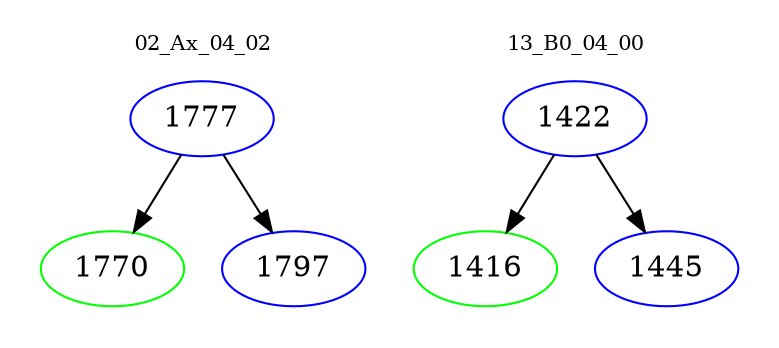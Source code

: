 digraph{
subgraph cluster_0 {
color = white
label = "02_Ax_04_02";
fontsize=10;
T0_1777 [label="1777", color="blue"]
T0_1777 -> T0_1770 [color="black"]
T0_1770 [label="1770", color="green"]
T0_1777 -> T0_1797 [color="black"]
T0_1797 [label="1797", color="blue"]
}
subgraph cluster_1 {
color = white
label = "13_B0_04_00";
fontsize=10;
T1_1422 [label="1422", color="blue"]
T1_1422 -> T1_1416 [color="black"]
T1_1416 [label="1416", color="green"]
T1_1422 -> T1_1445 [color="black"]
T1_1445 [label="1445", color="blue"]
}
}
